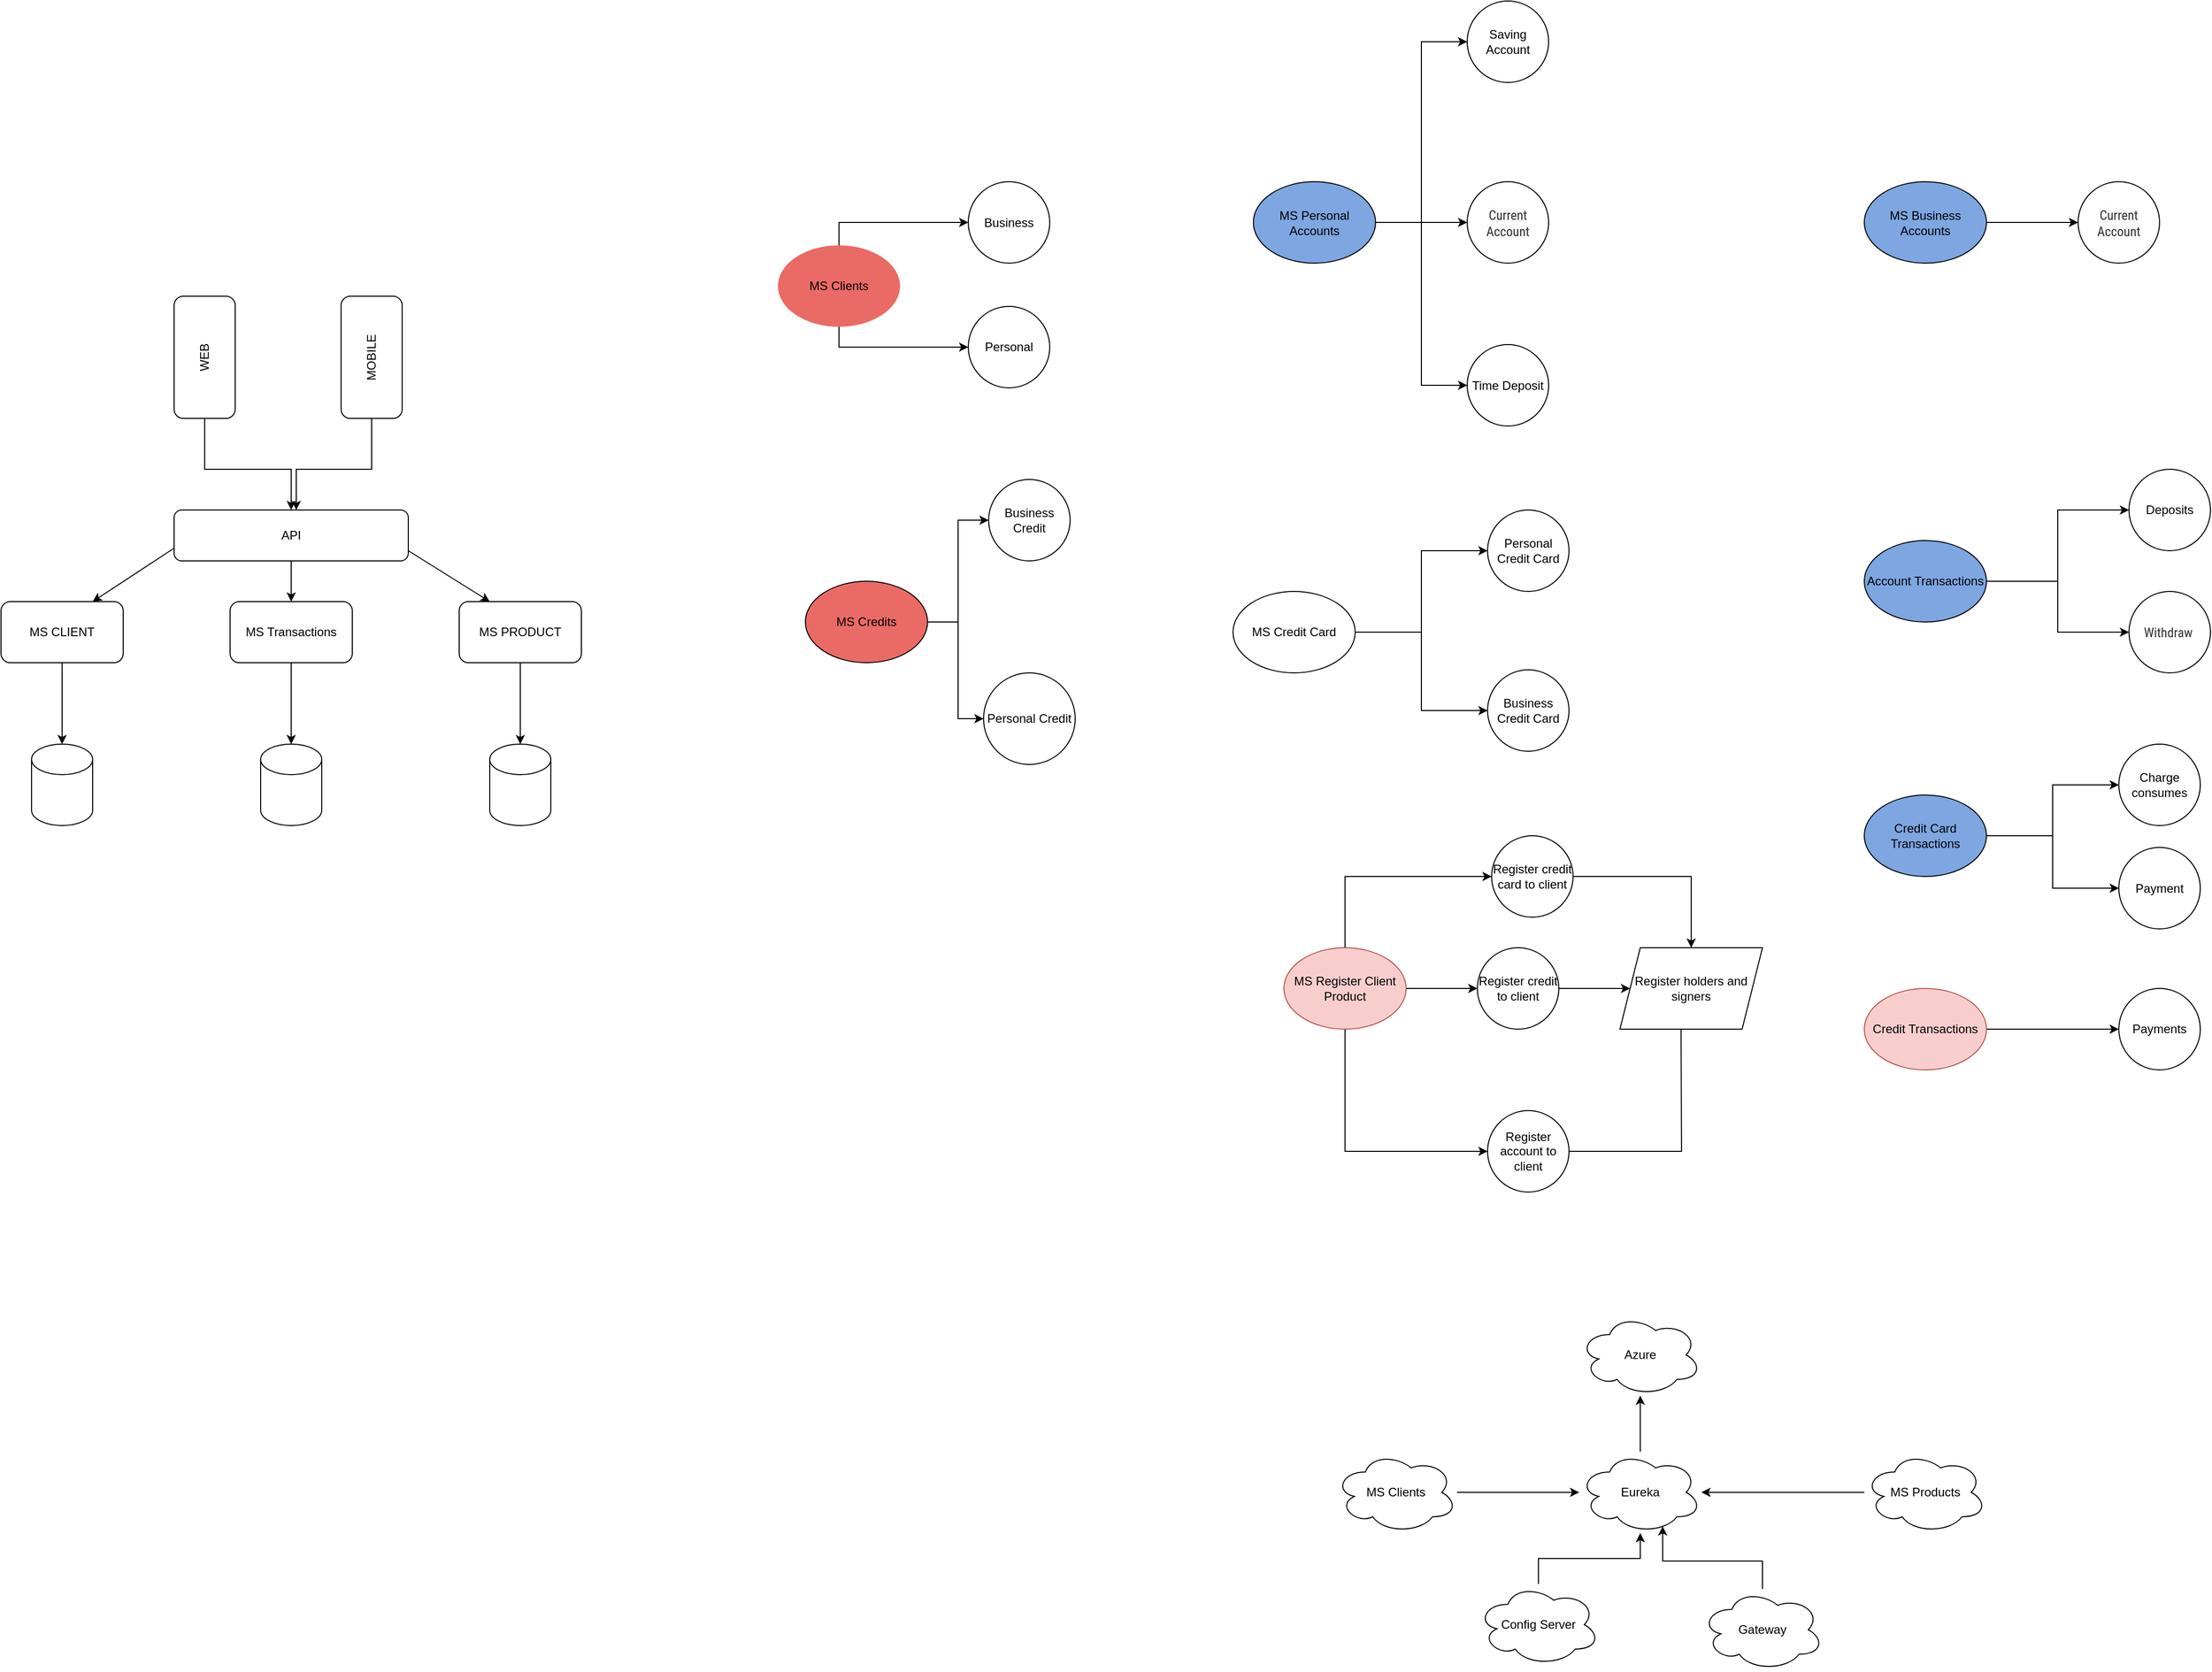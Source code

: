 <mxfile version="17.1.2" type="github">
  <diagram id="Hv8dIByFQF0DWqGsEmNq" name="Page-1">
    <mxGraphModel dx="1422" dy="4269" grid="1" gridSize="10" guides="1" tooltips="1" connect="1" arrows="1" fold="1" page="1" pageScale="1" pageWidth="827" pageHeight="1169" math="0" shadow="0">
      <root>
        <mxCell id="0" />
        <mxCell id="1" parent="0" />
        <mxCell id="OK1mOUPvTJGve2_wuvui-1" style="edgeStyle=orthogonalEdgeStyle;rounded=0;orthogonalLoop=1;jettySize=auto;html=1;entryX=0;entryY=0.5;entryDx=0;entryDy=0;" parent="1" source="MTAutb3jexkhbd_ZXgUe-7" target="MTAutb3jexkhbd_ZXgUe-18" edge="1">
          <mxGeometry relative="1" as="geometry" />
        </mxCell>
        <mxCell id="OK1mOUPvTJGve2_wuvui-2" style="edgeStyle=orthogonalEdgeStyle;rounded=0;orthogonalLoop=1;jettySize=auto;html=1;" parent="1" source="MTAutb3jexkhbd_ZXgUe-7" target="MTAutb3jexkhbd_ZXgUe-19" edge="1">
          <mxGeometry relative="1" as="geometry" />
        </mxCell>
        <mxCell id="OK1mOUPvTJGve2_wuvui-6" style="edgeStyle=orthogonalEdgeStyle;rounded=0;orthogonalLoop=1;jettySize=auto;html=1;entryX=0;entryY=0.5;entryDx=0;entryDy=0;" parent="1" source="MTAutb3jexkhbd_ZXgUe-7" target="MTAutb3jexkhbd_ZXgUe-20" edge="1">
          <mxGeometry relative="1" as="geometry" />
        </mxCell>
        <mxCell id="MTAutb3jexkhbd_ZXgUe-7" value="MS Personal Accounts" style="ellipse;whiteSpace=wrap;html=1;fillColor=#7EA6E0;" parent="1" vertex="1">
          <mxGeometry x="1340" y="-2272.5" width="120" height="80" as="geometry" />
        </mxCell>
        <mxCell id="MTAutb3jexkhbd_ZXgUe-27" style="edgeStyle=orthogonalEdgeStyle;rounded=0;orthogonalLoop=1;jettySize=auto;html=1;" parent="1" source="OK1mOUPvTJGve2_wuvui-7" target="MTAutb3jexkhbd_ZXgUe-25" edge="1">
          <mxGeometry relative="1" as="geometry">
            <mxPoint x="1070" y="-1820.0" as="sourcePoint" />
            <Array as="points">
              <mxPoint x="1050" y="-1840" />
            </Array>
          </mxGeometry>
        </mxCell>
        <mxCell id="MTAutb3jexkhbd_ZXgUe-28" style="edgeStyle=orthogonalEdgeStyle;rounded=0;orthogonalLoop=1;jettySize=auto;html=1;entryX=0;entryY=0.5;entryDx=0;entryDy=0;" parent="1" source="OK1mOUPvTJGve2_wuvui-7" target="MTAutb3jexkhbd_ZXgUe-24" edge="1">
          <mxGeometry relative="1" as="geometry">
            <mxPoint x="1010" y="-1850.0" as="sourcePoint" />
          </mxGeometry>
        </mxCell>
        <mxCell id="MTAutb3jexkhbd_ZXgUe-18" value="&lt;span&gt;Saving Account&lt;/span&gt;" style="ellipse;whiteSpace=wrap;html=1;aspect=fixed;" parent="1" vertex="1">
          <mxGeometry x="1550" y="-2450" width="80" height="80" as="geometry" />
        </mxCell>
        <mxCell id="MTAutb3jexkhbd_ZXgUe-19" value="&lt;span style=&quot;color: rgb(51 , 51 , 51) ; font-family: &amp;#34;avenir next&amp;#34; , &amp;#34;roboto condensed&amp;#34; , &amp;#34;arial&amp;#34; , sans-serif ; font-size: 13px ; background-color: rgb(248 , 248 , 248)&quot;&gt;Current Account&lt;/span&gt;" style="ellipse;whiteSpace=wrap;html=1;aspect=fixed;" parent="1" vertex="1">
          <mxGeometry x="1550" y="-2272.5" width="80" height="80" as="geometry" />
        </mxCell>
        <mxCell id="MTAutb3jexkhbd_ZXgUe-20" value="&lt;span&gt;Time Deposit&lt;/span&gt;" style="ellipse;whiteSpace=wrap;html=1;aspect=fixed;" parent="1" vertex="1">
          <mxGeometry x="1550" y="-2112.5" width="80" height="80" as="geometry" />
        </mxCell>
        <mxCell id="MTAutb3jexkhbd_ZXgUe-24" value="Business Credit" style="ellipse;whiteSpace=wrap;html=1;aspect=fixed;" parent="1" vertex="1">
          <mxGeometry x="1080" y="-1980" width="80" height="80" as="geometry" />
        </mxCell>
        <mxCell id="MTAutb3jexkhbd_ZXgUe-25" value="Personal Credit" style="ellipse;whiteSpace=wrap;html=1;aspect=fixed;" parent="1" vertex="1">
          <mxGeometry x="1075" y="-1790" width="90" height="90" as="geometry" />
        </mxCell>
        <mxCell id="MTAutb3jexkhbd_ZXgUe-51" style="edgeStyle=orthogonalEdgeStyle;rounded=0;orthogonalLoop=1;jettySize=auto;html=1;" parent="1" source="MTAutb3jexkhbd_ZXgUe-41" target="MTAutb3jexkhbd_ZXgUe-49" edge="1">
          <mxGeometry relative="1" as="geometry" />
        </mxCell>
        <mxCell id="MTAutb3jexkhbd_ZXgUe-41" value="Eureka" style="ellipse;shape=cloud;whiteSpace=wrap;html=1;" parent="1" vertex="1">
          <mxGeometry x="1660" y="-1025" width="120" height="80" as="geometry" />
        </mxCell>
        <mxCell id="MTAutb3jexkhbd_ZXgUe-48" style="edgeStyle=orthogonalEdgeStyle;rounded=0;orthogonalLoop=1;jettySize=auto;html=1;" parent="1" source="MTAutb3jexkhbd_ZXgUe-42" target="MTAutb3jexkhbd_ZXgUe-41" edge="1">
          <mxGeometry relative="1" as="geometry" />
        </mxCell>
        <mxCell id="MTAutb3jexkhbd_ZXgUe-42" value="Config Server" style="ellipse;shape=cloud;whiteSpace=wrap;html=1;" parent="1" vertex="1">
          <mxGeometry x="1560" y="-895" width="120" height="80" as="geometry" />
        </mxCell>
        <mxCell id="MTAutb3jexkhbd_ZXgUe-47" style="edgeStyle=orthogonalEdgeStyle;rounded=0;orthogonalLoop=1;jettySize=auto;html=1;entryX=0.683;entryY=0.917;entryDx=0;entryDy=0;entryPerimeter=0;" parent="1" source="MTAutb3jexkhbd_ZXgUe-43" target="MTAutb3jexkhbd_ZXgUe-41" edge="1">
          <mxGeometry relative="1" as="geometry" />
        </mxCell>
        <mxCell id="MTAutb3jexkhbd_ZXgUe-43" value="Gateway" style="ellipse;shape=cloud;whiteSpace=wrap;html=1;" parent="1" vertex="1">
          <mxGeometry x="1780" y="-890" width="120" height="80" as="geometry" />
        </mxCell>
        <mxCell id="MTAutb3jexkhbd_ZXgUe-49" value="Azure" style="ellipse;shape=cloud;whiteSpace=wrap;html=1;" parent="1" vertex="1">
          <mxGeometry x="1660" y="-1160" width="120" height="80" as="geometry" />
        </mxCell>
        <mxCell id="MTAutb3jexkhbd_ZXgUe-59" style="edgeStyle=orthogonalEdgeStyle;rounded=0;orthogonalLoop=1;jettySize=auto;html=1;" parent="1" source="MTAutb3jexkhbd_ZXgUe-52" target="MTAutb3jexkhbd_ZXgUe-41" edge="1">
          <mxGeometry relative="1" as="geometry" />
        </mxCell>
        <mxCell id="MTAutb3jexkhbd_ZXgUe-52" value="MS Clients" style="ellipse;shape=cloud;whiteSpace=wrap;html=1;" parent="1" vertex="1">
          <mxGeometry x="1420" y="-1025" width="120" height="80" as="geometry" />
        </mxCell>
        <mxCell id="MTAutb3jexkhbd_ZXgUe-61" style="edgeStyle=orthogonalEdgeStyle;rounded=0;orthogonalLoop=1;jettySize=auto;html=1;" parent="1" source="MTAutb3jexkhbd_ZXgUe-53" target="MTAutb3jexkhbd_ZXgUe-41" edge="1">
          <mxGeometry relative="1" as="geometry" />
        </mxCell>
        <mxCell id="MTAutb3jexkhbd_ZXgUe-53" value="MS Products" style="ellipse;shape=cloud;whiteSpace=wrap;html=1;" parent="1" vertex="1">
          <mxGeometry x="1940" y="-1025" width="120" height="80" as="geometry" />
        </mxCell>
        <mxCell id="743XyLswEt4RJYl1_t1U-23" style="edgeStyle=orthogonalEdgeStyle;rounded=0;orthogonalLoop=1;jettySize=auto;html=1;" parent="1" source="743XyLswEt4RJYl1_t1U-3" target="743XyLswEt4RJYl1_t1U-19" edge="1">
          <mxGeometry relative="1" as="geometry" />
        </mxCell>
        <mxCell id="743XyLswEt4RJYl1_t1U-3" value="MS CLIENT" style="rounded=1;whiteSpace=wrap;html=1;" parent="1" vertex="1">
          <mxGeometry x="110" y="-1860" width="120" height="60" as="geometry" />
        </mxCell>
        <mxCell id="743XyLswEt4RJYl1_t1U-4" value="API" style="rounded=1;whiteSpace=wrap;html=1;" parent="1" vertex="1">
          <mxGeometry x="280" y="-1950" width="230" height="50" as="geometry" />
        </mxCell>
        <mxCell id="743XyLswEt4RJYl1_t1U-7" value="" style="endArrow=classic;html=1;rounded=0;entryX=0.75;entryY=0;entryDx=0;entryDy=0;exitX=0;exitY=0.75;exitDx=0;exitDy=0;" parent="1" source="743XyLswEt4RJYl1_t1U-4" target="743XyLswEt4RJYl1_t1U-3" edge="1">
          <mxGeometry width="50" height="50" relative="1" as="geometry">
            <mxPoint x="230" y="-1860" as="sourcePoint" />
            <mxPoint x="280" y="-1910" as="targetPoint" />
          </mxGeometry>
        </mxCell>
        <mxCell id="743XyLswEt4RJYl1_t1U-25" style="edgeStyle=orthogonalEdgeStyle;rounded=0;orthogonalLoop=1;jettySize=auto;html=1;" parent="1" source="743XyLswEt4RJYl1_t1U-8" target="743XyLswEt4RJYl1_t1U-21" edge="1">
          <mxGeometry relative="1" as="geometry" />
        </mxCell>
        <mxCell id="743XyLswEt4RJYl1_t1U-8" value="MS PRODUCT" style="rounded=1;whiteSpace=wrap;html=1;" parent="1" vertex="1">
          <mxGeometry x="560" y="-1860" width="120" height="60" as="geometry" />
        </mxCell>
        <mxCell id="743XyLswEt4RJYl1_t1U-24" style="edgeStyle=orthogonalEdgeStyle;rounded=0;orthogonalLoop=1;jettySize=auto;html=1;" parent="1" source="743XyLswEt4RJYl1_t1U-9" target="743XyLswEt4RJYl1_t1U-20" edge="1">
          <mxGeometry relative="1" as="geometry" />
        </mxCell>
        <mxCell id="743XyLswEt4RJYl1_t1U-9" value="MS Transactions" style="rounded=1;whiteSpace=wrap;html=1;" parent="1" vertex="1">
          <mxGeometry x="335" y="-1860" width="120" height="60" as="geometry" />
        </mxCell>
        <mxCell id="743XyLswEt4RJYl1_t1U-10" value="" style="endArrow=classic;html=1;rounded=0;entryX=0.5;entryY=0;entryDx=0;entryDy=0;exitX=0.5;exitY=1;exitDx=0;exitDy=0;" parent="1" source="743XyLswEt4RJYl1_t1U-4" target="743XyLswEt4RJYl1_t1U-9" edge="1">
          <mxGeometry width="50" height="50" relative="1" as="geometry">
            <mxPoint x="435" y="-1902.5" as="sourcePoint" />
            <mxPoint x="355" y="-1850" as="targetPoint" />
          </mxGeometry>
        </mxCell>
        <mxCell id="743XyLswEt4RJYl1_t1U-11" value="" style="endArrow=classic;html=1;rounded=0;entryX=0.25;entryY=0;entryDx=0;entryDy=0;" parent="1" target="743XyLswEt4RJYl1_t1U-8" edge="1">
          <mxGeometry width="50" height="50" relative="1" as="geometry">
            <mxPoint x="510" y="-1910" as="sourcePoint" />
            <mxPoint x="560" y="-1960" as="targetPoint" />
          </mxGeometry>
        </mxCell>
        <mxCell id="743XyLswEt4RJYl1_t1U-17" style="edgeStyle=orthogonalEdgeStyle;rounded=0;orthogonalLoop=1;jettySize=auto;html=1;" parent="1" source="743XyLswEt4RJYl1_t1U-15" target="743XyLswEt4RJYl1_t1U-4" edge="1">
          <mxGeometry relative="1" as="geometry">
            <Array as="points">
              <mxPoint x="310" y="-1990" />
              <mxPoint x="395" y="-1990" />
            </Array>
          </mxGeometry>
        </mxCell>
        <mxCell id="743XyLswEt4RJYl1_t1U-15" value="WEB" style="rounded=1;whiteSpace=wrap;html=1;rotation=-90;" parent="1" vertex="1">
          <mxGeometry x="250" y="-2130" width="120" height="60" as="geometry" />
        </mxCell>
        <mxCell id="743XyLswEt4RJYl1_t1U-18" style="edgeStyle=orthogonalEdgeStyle;rounded=0;orthogonalLoop=1;jettySize=auto;html=1;" parent="1" source="743XyLswEt4RJYl1_t1U-16" edge="1">
          <mxGeometry relative="1" as="geometry">
            <mxPoint x="400" y="-1950" as="targetPoint" />
            <Array as="points">
              <mxPoint x="474" y="-1990" />
              <mxPoint x="400" y="-1990" />
            </Array>
          </mxGeometry>
        </mxCell>
        <mxCell id="743XyLswEt4RJYl1_t1U-16" value="MOBILE" style="rounded=1;whiteSpace=wrap;html=1;rotation=-90;" parent="1" vertex="1">
          <mxGeometry x="414" y="-2130" width="120" height="60" as="geometry" />
        </mxCell>
        <mxCell id="743XyLswEt4RJYl1_t1U-19" value="" style="shape=cylinder3;whiteSpace=wrap;html=1;boundedLbl=1;backgroundOutline=1;size=15;" parent="1" vertex="1">
          <mxGeometry x="140" y="-1720" width="60" height="80" as="geometry" />
        </mxCell>
        <mxCell id="743XyLswEt4RJYl1_t1U-20" value="" style="shape=cylinder3;whiteSpace=wrap;html=1;boundedLbl=1;backgroundOutline=1;size=15;" parent="1" vertex="1">
          <mxGeometry x="365" y="-1720" width="60" height="80" as="geometry" />
        </mxCell>
        <mxCell id="743XyLswEt4RJYl1_t1U-21" value="" style="shape=cylinder3;whiteSpace=wrap;html=1;boundedLbl=1;backgroundOutline=1;size=15;" parent="1" vertex="1">
          <mxGeometry x="590" y="-1720" width="60" height="80" as="geometry" />
        </mxCell>
        <mxCell id="OK1mOUPvTJGve2_wuvui-7" value="MS Credits&lt;br&gt;" style="ellipse;whiteSpace=wrap;html=1;fillColor=#EA6B66;" parent="1" vertex="1">
          <mxGeometry x="900" y="-1880" width="120" height="80" as="geometry" />
        </mxCell>
        <mxCell id="OK1mOUPvTJGve2_wuvui-11" style="edgeStyle=orthogonalEdgeStyle;rounded=0;orthogonalLoop=1;jettySize=auto;html=1;" parent="1" source="OK1mOUPvTJGve2_wuvui-8" target="OK1mOUPvTJGve2_wuvui-9" edge="1">
          <mxGeometry relative="1" as="geometry" />
        </mxCell>
        <mxCell id="OK1mOUPvTJGve2_wuvui-12" style="edgeStyle=orthogonalEdgeStyle;rounded=0;orthogonalLoop=1;jettySize=auto;html=1;" parent="1" source="OK1mOUPvTJGve2_wuvui-8" target="OK1mOUPvTJGve2_wuvui-10" edge="1">
          <mxGeometry relative="1" as="geometry" />
        </mxCell>
        <mxCell id="OK1mOUPvTJGve2_wuvui-8" value="MS Credit Card" style="ellipse;whiteSpace=wrap;html=1;" parent="1" vertex="1">
          <mxGeometry x="1320" y="-1870" width="120" height="80" as="geometry" />
        </mxCell>
        <mxCell id="OK1mOUPvTJGve2_wuvui-9" value="Personal Credit Card" style="ellipse;whiteSpace=wrap;html=1;aspect=fixed;" parent="1" vertex="1">
          <mxGeometry x="1570" y="-1950" width="80" height="80" as="geometry" />
        </mxCell>
        <mxCell id="OK1mOUPvTJGve2_wuvui-10" value="Business Credit Card" style="ellipse;whiteSpace=wrap;html=1;aspect=fixed;" parent="1" vertex="1">
          <mxGeometry x="1570" y="-1793" width="80" height="80" as="geometry" />
        </mxCell>
        <mxCell id="OK1mOUPvTJGve2_wuvui-26" style="edgeStyle=orthogonalEdgeStyle;rounded=0;orthogonalLoop=1;jettySize=auto;html=1;" parent="1" source="OK1mOUPvTJGve2_wuvui-13" target="OK1mOUPvTJGve2_wuvui-24" edge="1">
          <mxGeometry relative="1" as="geometry" />
        </mxCell>
        <mxCell id="OK1mOUPvTJGve2_wuvui-27" style="edgeStyle=orthogonalEdgeStyle;rounded=0;orthogonalLoop=1;jettySize=auto;html=1;entryX=0;entryY=0.5;entryDx=0;entryDy=0;" parent="1" source="OK1mOUPvTJGve2_wuvui-13" target="OK1mOUPvTJGve2_wuvui-25" edge="1">
          <mxGeometry relative="1" as="geometry" />
        </mxCell>
        <mxCell id="OK1mOUPvTJGve2_wuvui-13" value="Account Transactions&lt;br&gt;" style="ellipse;whiteSpace=wrap;html=1;fillColor=#7EA6E0;" parent="1" vertex="1">
          <mxGeometry x="1940" y="-1920" width="120" height="80" as="geometry" />
        </mxCell>
        <mxCell id="OK1mOUPvTJGve2_wuvui-35" style="edgeStyle=orthogonalEdgeStyle;rounded=0;orthogonalLoop=1;jettySize=auto;html=1;" parent="1" source="OK1mOUPvTJGve2_wuvui-14" target="OK1mOUPvTJGve2_wuvui-32" edge="1">
          <mxGeometry relative="1" as="geometry" />
        </mxCell>
        <mxCell id="OK1mOUPvTJGve2_wuvui-36" style="edgeStyle=orthogonalEdgeStyle;rounded=0;orthogonalLoop=1;jettySize=auto;html=1;" parent="1" source="OK1mOUPvTJGve2_wuvui-14" target="OK1mOUPvTJGve2_wuvui-34" edge="1">
          <mxGeometry relative="1" as="geometry" />
        </mxCell>
        <mxCell id="OK1mOUPvTJGve2_wuvui-14" value="Credit Card Transactions" style="ellipse;whiteSpace=wrap;html=1;fillColor=#7EA6E0;" parent="1" vertex="1">
          <mxGeometry x="1940" y="-1670" width="120" height="80" as="geometry" />
        </mxCell>
        <mxCell id="OK1mOUPvTJGve2_wuvui-31" style="edgeStyle=orthogonalEdgeStyle;rounded=0;orthogonalLoop=1;jettySize=auto;html=1;" parent="1" source="OK1mOUPvTJGve2_wuvui-15" target="OK1mOUPvTJGve2_wuvui-30" edge="1">
          <mxGeometry relative="1" as="geometry" />
        </mxCell>
        <mxCell id="OK1mOUPvTJGve2_wuvui-15" value="Credit Transactions" style="ellipse;whiteSpace=wrap;html=1;fillColor=#f8cecc;strokeColor=#b85450;" parent="1" vertex="1">
          <mxGeometry x="1940" y="-1480" width="120" height="80" as="geometry" />
        </mxCell>
        <mxCell id="OK1mOUPvTJGve2_wuvui-17" style="edgeStyle=orthogonalEdgeStyle;rounded=0;orthogonalLoop=1;jettySize=auto;html=1;exitX=0.5;exitY=0;exitDx=0;exitDy=0;" parent="1" source="OK1mOUPvTJGve2_wuvui-19" target="OK1mOUPvTJGve2_wuvui-22" edge="1">
          <mxGeometry relative="1" as="geometry">
            <mxPoint x="1033" y="-2250" as="targetPoint" />
          </mxGeometry>
        </mxCell>
        <mxCell id="OK1mOUPvTJGve2_wuvui-18" style="edgeStyle=orthogonalEdgeStyle;rounded=0;orthogonalLoop=1;jettySize=auto;html=1;exitX=0.5;exitY=1;exitDx=0;exitDy=0;" parent="1" source="OK1mOUPvTJGve2_wuvui-19" target="OK1mOUPvTJGve2_wuvui-23" edge="1">
          <mxGeometry relative="1" as="geometry">
            <mxPoint x="1033" y="-2100" as="targetPoint" />
          </mxGeometry>
        </mxCell>
        <mxCell id="OK1mOUPvTJGve2_wuvui-19" value="MS Clients" style="ellipse;whiteSpace=wrap;html=1;strokeColor=none;fillColor=#EA6B66;" parent="1" vertex="1">
          <mxGeometry x="873" y="-2210" width="120" height="80" as="geometry" />
        </mxCell>
        <mxCell id="OK1mOUPvTJGve2_wuvui-22" value="Business" style="ellipse;whiteSpace=wrap;html=1;aspect=fixed;" parent="1" vertex="1">
          <mxGeometry x="1060" y="-2272.5" width="80" height="80" as="geometry" />
        </mxCell>
        <mxCell id="OK1mOUPvTJGve2_wuvui-23" value="Personal" style="ellipse;whiteSpace=wrap;html=1;aspect=fixed;" parent="1" vertex="1">
          <mxGeometry x="1060" y="-2150" width="80" height="80" as="geometry" />
        </mxCell>
        <mxCell id="OK1mOUPvTJGve2_wuvui-24" value="Deposits" style="ellipse;whiteSpace=wrap;html=1;aspect=fixed;" parent="1" vertex="1">
          <mxGeometry x="2200" y="-1990" width="80" height="80" as="geometry" />
        </mxCell>
        <mxCell id="OK1mOUPvTJGve2_wuvui-25" value="&lt;span style=&quot;color: rgb(51 , 51 , 51) ; font-family: &amp;#34;avenir next&amp;#34; , &amp;#34;roboto condensed&amp;#34; , &amp;#34;arial&amp;#34; , sans-serif ; font-size: 13px ; background-color: rgb(255 , 255 , 255)&quot;&gt;Withdraw&amp;nbsp;&lt;/span&gt;" style="ellipse;whiteSpace=wrap;html=1;aspect=fixed;" parent="1" vertex="1">
          <mxGeometry x="2200" y="-1870" width="80" height="80" as="geometry" />
        </mxCell>
        <mxCell id="OK1mOUPvTJGve2_wuvui-30" value="Payments" style="ellipse;whiteSpace=wrap;html=1;aspect=fixed;" parent="1" vertex="1">
          <mxGeometry x="2190" y="-1480" width="80" height="80" as="geometry" />
        </mxCell>
        <mxCell id="OK1mOUPvTJGve2_wuvui-32" value="Charge consumes" style="ellipse;whiteSpace=wrap;html=1;aspect=fixed;" parent="1" vertex="1">
          <mxGeometry x="2190" y="-1720" width="80" height="80" as="geometry" />
        </mxCell>
        <mxCell id="OK1mOUPvTJGve2_wuvui-34" value="Payment" style="ellipse;whiteSpace=wrap;html=1;aspect=fixed;" parent="1" vertex="1">
          <mxGeometry x="2190" y="-1618.5" width="80" height="80" as="geometry" />
        </mxCell>
        <mxCell id="OK1mOUPvTJGve2_wuvui-39" style="edgeStyle=orthogonalEdgeStyle;rounded=0;orthogonalLoop=1;jettySize=auto;html=1;exitX=0.5;exitY=0;exitDx=0;exitDy=0;entryX=0;entryY=0.5;entryDx=0;entryDy=0;" parent="1" source="OK1mOUPvTJGve2_wuvui-37" target="OK1mOUPvTJGve2_wuvui-38" edge="1">
          <mxGeometry relative="1" as="geometry" />
        </mxCell>
        <mxCell id="OK1mOUPvTJGve2_wuvui-44" style="edgeStyle=orthogonalEdgeStyle;rounded=0;orthogonalLoop=1;jettySize=auto;html=1;" parent="1" source="OK1mOUPvTJGve2_wuvui-37" target="OK1mOUPvTJGve2_wuvui-42" edge="1">
          <mxGeometry relative="1" as="geometry" />
        </mxCell>
        <mxCell id="OK1mOUPvTJGve2_wuvui-45" style="edgeStyle=orthogonalEdgeStyle;rounded=0;orthogonalLoop=1;jettySize=auto;html=1;entryX=0;entryY=0.5;entryDx=0;entryDy=0;exitX=0.5;exitY=1;exitDx=0;exitDy=0;" parent="1" source="OK1mOUPvTJGve2_wuvui-37" target="OK1mOUPvTJGve2_wuvui-43" edge="1">
          <mxGeometry relative="1" as="geometry" />
        </mxCell>
        <mxCell id="OK1mOUPvTJGve2_wuvui-37" value="MS Register Client Product" style="ellipse;whiteSpace=wrap;html=1;fillColor=#f8cecc;strokeColor=#b85450;" parent="1" vertex="1">
          <mxGeometry x="1370" y="-1520" width="120" height="80" as="geometry" />
        </mxCell>
        <mxCell id="OK1mOUPvTJGve2_wuvui-64" style="edgeStyle=orthogonalEdgeStyle;rounded=0;orthogonalLoop=1;jettySize=auto;html=1;entryX=0.5;entryY=0;entryDx=0;entryDy=0;" parent="1" source="OK1mOUPvTJGve2_wuvui-38" target="OK1mOUPvTJGve2_wuvui-62" edge="1">
          <mxGeometry relative="1" as="geometry" />
        </mxCell>
        <mxCell id="OK1mOUPvTJGve2_wuvui-38" value="Register credit card to client" style="ellipse;whiteSpace=wrap;html=1;aspect=fixed;" parent="1" vertex="1">
          <mxGeometry x="1574" y="-1630" width="80" height="80" as="geometry" />
        </mxCell>
        <mxCell id="OK1mOUPvTJGve2_wuvui-72" style="edgeStyle=orthogonalEdgeStyle;rounded=0;orthogonalLoop=1;jettySize=auto;html=1;" parent="1" source="OK1mOUPvTJGve2_wuvui-42" target="OK1mOUPvTJGve2_wuvui-62" edge="1">
          <mxGeometry relative="1" as="geometry" />
        </mxCell>
        <mxCell id="OK1mOUPvTJGve2_wuvui-42" value="Register credit to client" style="ellipse;whiteSpace=wrap;html=1;aspect=fixed;" parent="1" vertex="1">
          <mxGeometry x="1560" y="-1520" width="80" height="80" as="geometry" />
        </mxCell>
        <mxCell id="OK1mOUPvTJGve2_wuvui-65" style="edgeStyle=orthogonalEdgeStyle;rounded=0;orthogonalLoop=1;jettySize=auto;html=1;entryX=0.5;entryY=1;entryDx=0;entryDy=0;" parent="1" source="OK1mOUPvTJGve2_wuvui-43" edge="1">
          <mxGeometry relative="1" as="geometry">
            <mxPoint x="1760" y="-1450" as="targetPoint" />
          </mxGeometry>
        </mxCell>
        <mxCell id="OK1mOUPvTJGve2_wuvui-43" value="Register account to client" style="ellipse;whiteSpace=wrap;html=1;aspect=fixed;" parent="1" vertex="1">
          <mxGeometry x="1570" y="-1360" width="80" height="80" as="geometry" />
        </mxCell>
        <mxCell id="OK1mOUPvTJGve2_wuvui-49" style="edgeStyle=orthogonalEdgeStyle;rounded=0;orthogonalLoop=1;jettySize=auto;html=1;" parent="1" source="OK1mOUPvTJGve2_wuvui-51" target="OK1mOUPvTJGve2_wuvui-53" edge="1">
          <mxGeometry relative="1" as="geometry" />
        </mxCell>
        <mxCell id="OK1mOUPvTJGve2_wuvui-51" value="MS Business Accounts" style="ellipse;whiteSpace=wrap;html=1;fillColor=#7EA6E0;" parent="1" vertex="1">
          <mxGeometry x="1940" y="-2272.5" width="120" height="80" as="geometry" />
        </mxCell>
        <mxCell id="OK1mOUPvTJGve2_wuvui-53" value="&lt;span style=&quot;color: rgb(51 , 51 , 51) ; font-family: &amp;#34;avenir next&amp;#34; , &amp;#34;roboto condensed&amp;#34; , &amp;#34;arial&amp;#34; , sans-serif ; font-size: 13px ; background-color: rgb(248 , 248 , 248)&quot;&gt;Current Account&lt;/span&gt;" style="ellipse;whiteSpace=wrap;html=1;aspect=fixed;" parent="1" vertex="1">
          <mxGeometry x="2150" y="-2272.5" width="80" height="80" as="geometry" />
        </mxCell>
        <mxCell id="OK1mOUPvTJGve2_wuvui-62" value="Register holders and signers" style="shape=parallelogram;perimeter=parallelogramPerimeter;whiteSpace=wrap;html=1;fixedSize=1;" parent="1" vertex="1">
          <mxGeometry x="1700" y="-1520" width="140" height="80" as="geometry" />
        </mxCell>
      </root>
    </mxGraphModel>
  </diagram>
</mxfile>
